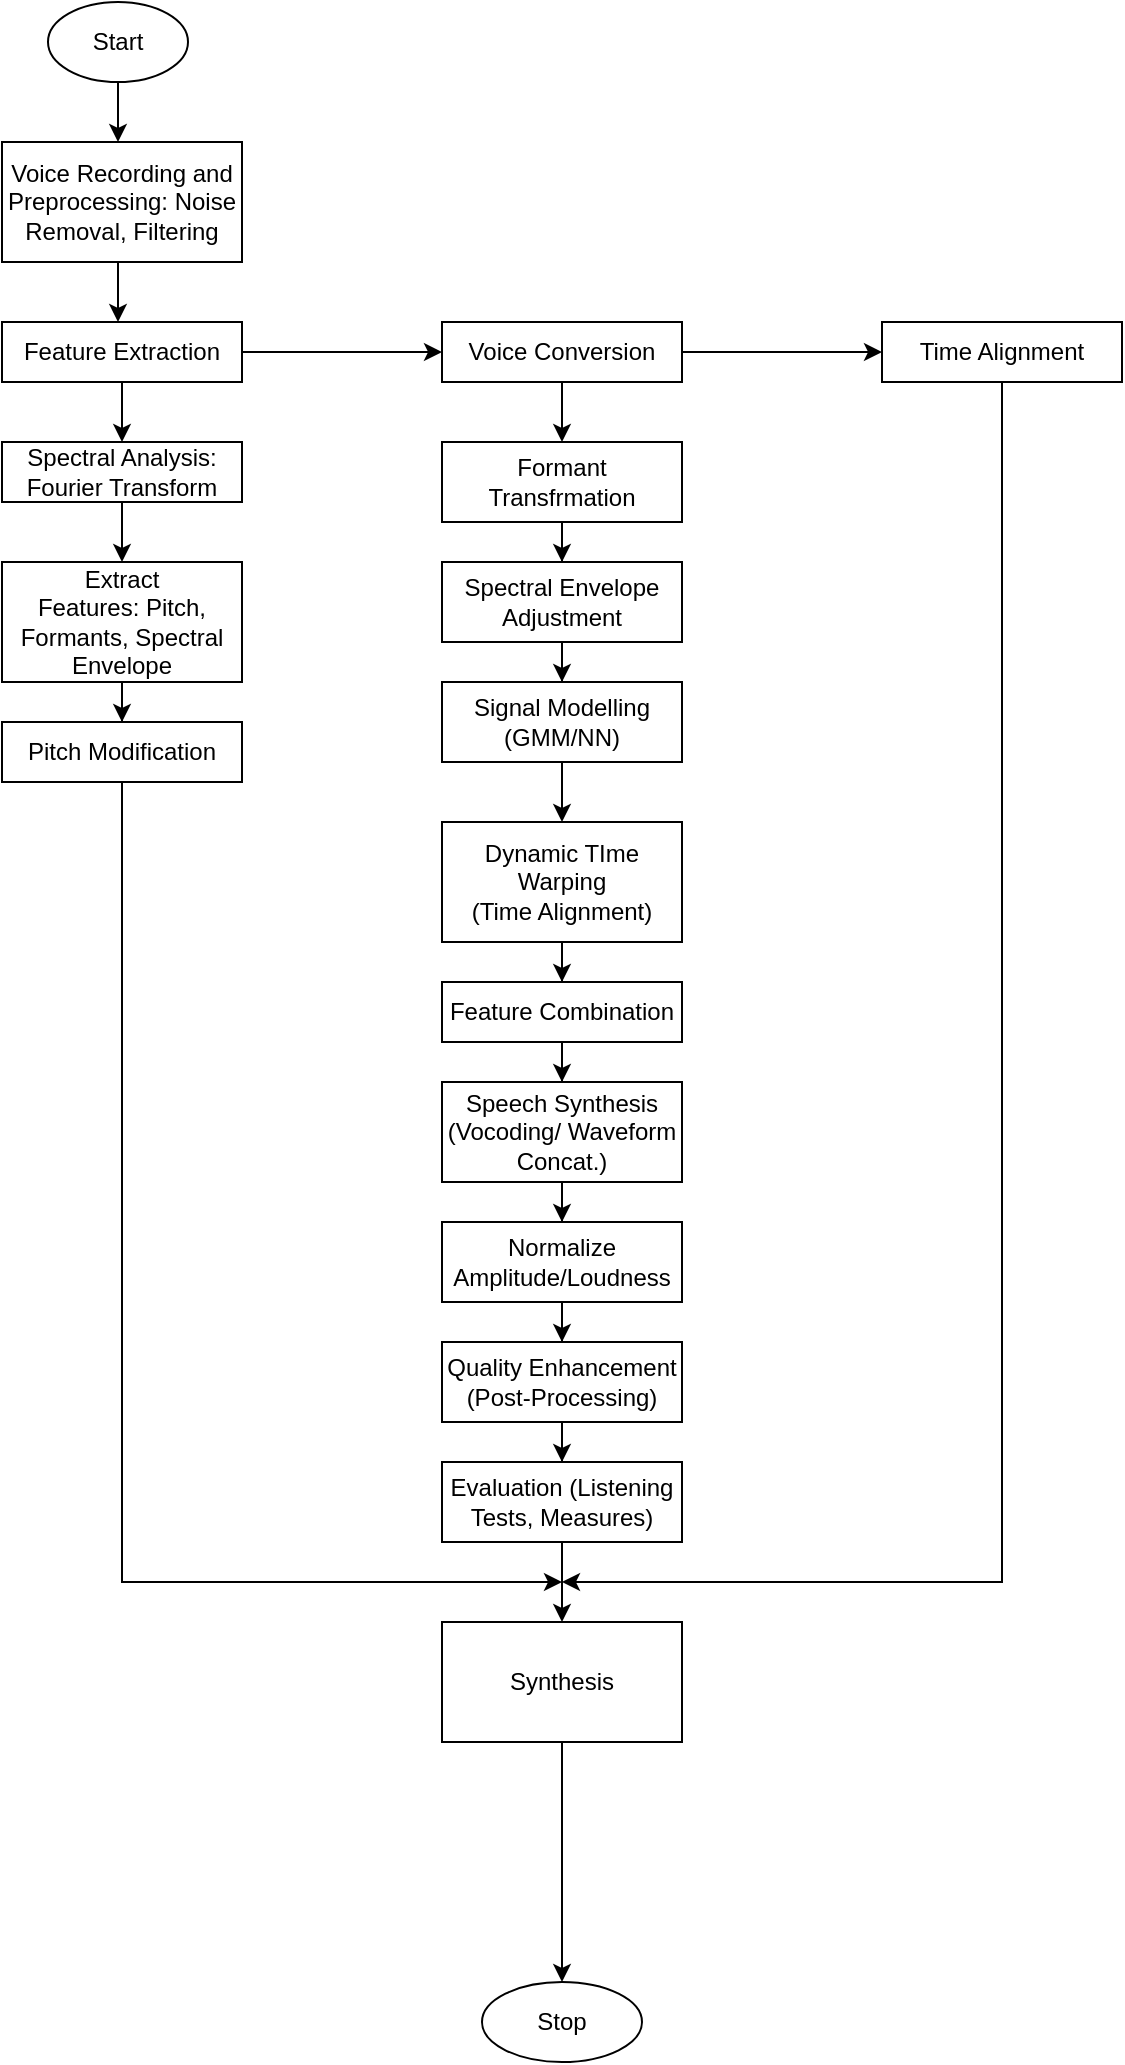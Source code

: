 <mxfile version="22.1.4" type="device">
  <diagram name="Page-1" id="TmYpMpvjXsNQiirnXTXu">
    <mxGraphModel dx="794" dy="503" grid="1" gridSize="10" guides="1" tooltips="1" connect="1" arrows="1" fold="1" page="1" pageScale="1" pageWidth="850" pageHeight="1100" math="0" shadow="0">
      <root>
        <mxCell id="0" />
        <mxCell id="1" parent="0" />
        <mxCell id="RsqvbhM9a30lvWREJkGt-3" value="" style="edgeStyle=orthogonalEdgeStyle;rounded=0;orthogonalLoop=1;jettySize=auto;html=1;" edge="1" parent="1" source="RsqvbhM9a30lvWREJkGt-1">
          <mxGeometry relative="1" as="geometry">
            <mxPoint x="238" y="120" as="targetPoint" />
          </mxGeometry>
        </mxCell>
        <mxCell id="RsqvbhM9a30lvWREJkGt-1" value="Start" style="ellipse;whiteSpace=wrap;html=1;" vertex="1" parent="1">
          <mxGeometry x="203" y="50" width="70" height="40" as="geometry" />
        </mxCell>
        <mxCell id="RsqvbhM9a30lvWREJkGt-5" value="" style="edgeStyle=orthogonalEdgeStyle;rounded=0;orthogonalLoop=1;jettySize=auto;html=1;" edge="1" parent="1">
          <mxGeometry relative="1" as="geometry">
            <mxPoint x="238" y="180" as="sourcePoint" />
            <mxPoint x="238" y="210" as="targetPoint" />
          </mxGeometry>
        </mxCell>
        <mxCell id="RsqvbhM9a30lvWREJkGt-2" value="Voice Recording and Preprocessing: Noise Removal, Filtering" style="whiteSpace=wrap;html=1;" vertex="1" parent="1">
          <mxGeometry x="180" y="120" width="120" height="60" as="geometry" />
        </mxCell>
        <mxCell id="RsqvbhM9a30lvWREJkGt-7" value="" style="edgeStyle=orthogonalEdgeStyle;rounded=0;orthogonalLoop=1;jettySize=auto;html=1;" edge="1" parent="1" source="RsqvbhM9a30lvWREJkGt-4" target="RsqvbhM9a30lvWREJkGt-6">
          <mxGeometry relative="1" as="geometry" />
        </mxCell>
        <mxCell id="RsqvbhM9a30lvWREJkGt-11" value="" style="edgeStyle=orthogonalEdgeStyle;rounded=0;orthogonalLoop=1;jettySize=auto;html=1;" edge="1" parent="1" source="RsqvbhM9a30lvWREJkGt-4" target="RsqvbhM9a30lvWREJkGt-10">
          <mxGeometry relative="1" as="geometry" />
        </mxCell>
        <mxCell id="RsqvbhM9a30lvWREJkGt-4" value="Feature Extraction" style="whiteSpace=wrap;html=1;" vertex="1" parent="1">
          <mxGeometry x="180" y="210" width="120" height="30" as="geometry" />
        </mxCell>
        <mxCell id="RsqvbhM9a30lvWREJkGt-9" value="" style="edgeStyle=orthogonalEdgeStyle;rounded=0;orthogonalLoop=1;jettySize=auto;html=1;" edge="1" parent="1" source="RsqvbhM9a30lvWREJkGt-6" target="RsqvbhM9a30lvWREJkGt-8">
          <mxGeometry relative="1" as="geometry" />
        </mxCell>
        <mxCell id="RsqvbhM9a30lvWREJkGt-17" value="" style="edgeStyle=orthogonalEdgeStyle;rounded=0;orthogonalLoop=1;jettySize=auto;html=1;" edge="1" parent="1" source="RsqvbhM9a30lvWREJkGt-6" target="RsqvbhM9a30lvWREJkGt-16">
          <mxGeometry relative="1" as="geometry" />
        </mxCell>
        <mxCell id="RsqvbhM9a30lvWREJkGt-6" value="Voice Conversion" style="whiteSpace=wrap;html=1;" vertex="1" parent="1">
          <mxGeometry x="400" y="210" width="120" height="30" as="geometry" />
        </mxCell>
        <mxCell id="RsqvbhM9a30lvWREJkGt-8" value="Time Alignment" style="whiteSpace=wrap;html=1;" vertex="1" parent="1">
          <mxGeometry x="620" y="210" width="120" height="30" as="geometry" />
        </mxCell>
        <mxCell id="RsqvbhM9a30lvWREJkGt-13" value="" style="edgeStyle=orthogonalEdgeStyle;rounded=0;orthogonalLoop=1;jettySize=auto;html=1;" edge="1" parent="1" source="RsqvbhM9a30lvWREJkGt-10" target="RsqvbhM9a30lvWREJkGt-12">
          <mxGeometry relative="1" as="geometry" />
        </mxCell>
        <mxCell id="RsqvbhM9a30lvWREJkGt-10" value="Spectral Analysis: Fourier Transform" style="whiteSpace=wrap;html=1;" vertex="1" parent="1">
          <mxGeometry x="180" y="270" width="120" height="30" as="geometry" />
        </mxCell>
        <mxCell id="RsqvbhM9a30lvWREJkGt-15" value="" style="edgeStyle=orthogonalEdgeStyle;rounded=0;orthogonalLoop=1;jettySize=auto;html=1;" edge="1" parent="1" source="RsqvbhM9a30lvWREJkGt-12" target="RsqvbhM9a30lvWREJkGt-14">
          <mxGeometry relative="1" as="geometry" />
        </mxCell>
        <mxCell id="RsqvbhM9a30lvWREJkGt-12" value="Extract Features:&amp;nbsp;Pitch, Formants, Spectral Envelope" style="whiteSpace=wrap;html=1;" vertex="1" parent="1">
          <mxGeometry x="180" y="330" width="120" height="60" as="geometry" />
        </mxCell>
        <mxCell id="RsqvbhM9a30lvWREJkGt-36" style="edgeStyle=orthogonalEdgeStyle;rounded=0;orthogonalLoop=1;jettySize=auto;html=1;exitX=0.5;exitY=1;exitDx=0;exitDy=0;" edge="1" parent="1" source="RsqvbhM9a30lvWREJkGt-14">
          <mxGeometry relative="1" as="geometry">
            <mxPoint x="240" y="430" as="targetPoint" />
          </mxGeometry>
        </mxCell>
        <mxCell id="RsqvbhM9a30lvWREJkGt-14" value="Pitch Modification" style="whiteSpace=wrap;html=1;" vertex="1" parent="1">
          <mxGeometry x="180" y="410" width="120" height="30" as="geometry" />
        </mxCell>
        <mxCell id="RsqvbhM9a30lvWREJkGt-19" value="" style="edgeStyle=orthogonalEdgeStyle;rounded=0;orthogonalLoop=1;jettySize=auto;html=1;" edge="1" parent="1" source="RsqvbhM9a30lvWREJkGt-16" target="RsqvbhM9a30lvWREJkGt-18">
          <mxGeometry relative="1" as="geometry" />
        </mxCell>
        <mxCell id="RsqvbhM9a30lvWREJkGt-16" value="Formant Transfrmation" style="whiteSpace=wrap;html=1;" vertex="1" parent="1">
          <mxGeometry x="400" y="270" width="120" height="40" as="geometry" />
        </mxCell>
        <mxCell id="RsqvbhM9a30lvWREJkGt-21" value="" style="edgeStyle=orthogonalEdgeStyle;rounded=0;orthogonalLoop=1;jettySize=auto;html=1;" edge="1" parent="1" source="RsqvbhM9a30lvWREJkGt-18" target="RsqvbhM9a30lvWREJkGt-20">
          <mxGeometry relative="1" as="geometry" />
        </mxCell>
        <mxCell id="RsqvbhM9a30lvWREJkGt-18" value="Spectral Envelope Adjustment" style="whiteSpace=wrap;html=1;" vertex="1" parent="1">
          <mxGeometry x="400" y="330" width="120" height="40" as="geometry" />
        </mxCell>
        <mxCell id="RsqvbhM9a30lvWREJkGt-23" value="" style="edgeStyle=orthogonalEdgeStyle;rounded=0;orthogonalLoop=1;jettySize=auto;html=1;" edge="1" parent="1" source="RsqvbhM9a30lvWREJkGt-20" target="RsqvbhM9a30lvWREJkGt-22">
          <mxGeometry relative="1" as="geometry" />
        </mxCell>
        <mxCell id="RsqvbhM9a30lvWREJkGt-20" value="Signal Modelling&lt;br&gt;(GMM/NN)" style="whiteSpace=wrap;html=1;" vertex="1" parent="1">
          <mxGeometry x="400" y="390" width="120" height="40" as="geometry" />
        </mxCell>
        <mxCell id="RsqvbhM9a30lvWREJkGt-25" value="" style="edgeStyle=orthogonalEdgeStyle;rounded=0;orthogonalLoop=1;jettySize=auto;html=1;" edge="1" parent="1" source="RsqvbhM9a30lvWREJkGt-22" target="RsqvbhM9a30lvWREJkGt-24">
          <mxGeometry relative="1" as="geometry" />
        </mxCell>
        <mxCell id="RsqvbhM9a30lvWREJkGt-22" value="Dynamic TIme Warping&lt;br&gt;(Time Alignment)" style="whiteSpace=wrap;html=1;" vertex="1" parent="1">
          <mxGeometry x="400" y="460" width="120" height="60" as="geometry" />
        </mxCell>
        <mxCell id="RsqvbhM9a30lvWREJkGt-27" value="" style="edgeStyle=orthogonalEdgeStyle;rounded=0;orthogonalLoop=1;jettySize=auto;html=1;" edge="1" parent="1" source="RsqvbhM9a30lvWREJkGt-24" target="RsqvbhM9a30lvWREJkGt-26">
          <mxGeometry relative="1" as="geometry" />
        </mxCell>
        <mxCell id="RsqvbhM9a30lvWREJkGt-24" value="Feature Combination" style="whiteSpace=wrap;html=1;" vertex="1" parent="1">
          <mxGeometry x="400" y="540" width="120" height="30" as="geometry" />
        </mxCell>
        <mxCell id="RsqvbhM9a30lvWREJkGt-26" value="&lt;div&gt;Speech Synthesis (Vocoding/&amp;nbsp;&lt;span style=&quot;background-color: initial;&quot;&gt;Waveform Concat.)&lt;/span&gt;&lt;/div&gt;" style="whiteSpace=wrap;html=1;" vertex="1" parent="1">
          <mxGeometry x="400" y="590" width="120" height="50" as="geometry" />
        </mxCell>
        <mxCell id="RsqvbhM9a30lvWREJkGt-31" value="" style="edgeStyle=orthogonalEdgeStyle;rounded=0;orthogonalLoop=1;jettySize=auto;html=1;exitX=0.5;exitY=1;exitDx=0;exitDy=0;" edge="1" parent="1" source="RsqvbhM9a30lvWREJkGt-26" target="RsqvbhM9a30lvWREJkGt-30">
          <mxGeometry relative="1" as="geometry">
            <mxPoint x="460" y="720" as="sourcePoint" />
            <Array as="points" />
          </mxGeometry>
        </mxCell>
        <mxCell id="RsqvbhM9a30lvWREJkGt-33" value="" style="edgeStyle=orthogonalEdgeStyle;rounded=0;orthogonalLoop=1;jettySize=auto;html=1;" edge="1" parent="1" source="RsqvbhM9a30lvWREJkGt-30" target="RsqvbhM9a30lvWREJkGt-32">
          <mxGeometry relative="1" as="geometry" />
        </mxCell>
        <mxCell id="RsqvbhM9a30lvWREJkGt-30" value="Normalize Amplitude/Loudness" style="whiteSpace=wrap;html=1;" vertex="1" parent="1">
          <mxGeometry x="400" y="660" width="120" height="40" as="geometry" />
        </mxCell>
        <mxCell id="RsqvbhM9a30lvWREJkGt-35" value="" style="edgeStyle=orthogonalEdgeStyle;rounded=0;orthogonalLoop=1;jettySize=auto;html=1;" edge="1" parent="1" source="RsqvbhM9a30lvWREJkGt-32" target="RsqvbhM9a30lvWREJkGt-34">
          <mxGeometry relative="1" as="geometry" />
        </mxCell>
        <mxCell id="RsqvbhM9a30lvWREJkGt-32" value="Quality Enhancement (Post-Processing)" style="whiteSpace=wrap;html=1;" vertex="1" parent="1">
          <mxGeometry x="400" y="720" width="120" height="40" as="geometry" />
        </mxCell>
        <mxCell id="RsqvbhM9a30lvWREJkGt-38" value="" style="edgeStyle=orthogonalEdgeStyle;rounded=0;orthogonalLoop=1;jettySize=auto;html=1;" edge="1" parent="1" source="RsqvbhM9a30lvWREJkGt-34" target="RsqvbhM9a30lvWREJkGt-37">
          <mxGeometry relative="1" as="geometry" />
        </mxCell>
        <mxCell id="RsqvbhM9a30lvWREJkGt-34" value="Evaluation (Listening Tests, Measures)" style="whiteSpace=wrap;html=1;" vertex="1" parent="1">
          <mxGeometry x="400" y="780" width="120" height="40" as="geometry" />
        </mxCell>
        <mxCell id="RsqvbhM9a30lvWREJkGt-44" value="" style="edgeStyle=orthogonalEdgeStyle;rounded=0;orthogonalLoop=1;jettySize=auto;html=1;" edge="1" parent="1" source="RsqvbhM9a30lvWREJkGt-37" target="RsqvbhM9a30lvWREJkGt-43">
          <mxGeometry relative="1" as="geometry" />
        </mxCell>
        <mxCell id="RsqvbhM9a30lvWREJkGt-37" value="Synthesis" style="rounded=0;whiteSpace=wrap;html=1;" vertex="1" parent="1">
          <mxGeometry x="400" y="860" width="120" height="60" as="geometry" />
        </mxCell>
        <mxCell id="RsqvbhM9a30lvWREJkGt-39" value="" style="endArrow=classic;html=1;rounded=0;exitX=0.5;exitY=1;exitDx=0;exitDy=0;" edge="1" parent="1" source="RsqvbhM9a30lvWREJkGt-14">
          <mxGeometry width="50" height="50" relative="1" as="geometry">
            <mxPoint x="380" y="560" as="sourcePoint" />
            <mxPoint x="460" y="840" as="targetPoint" />
            <Array as="points">
              <mxPoint x="240" y="840" />
            </Array>
          </mxGeometry>
        </mxCell>
        <mxCell id="RsqvbhM9a30lvWREJkGt-42" value="" style="endArrow=classic;html=1;rounded=0;exitX=0.5;exitY=1;exitDx=0;exitDy=0;" edge="1" parent="1" source="RsqvbhM9a30lvWREJkGt-8">
          <mxGeometry width="50" height="50" relative="1" as="geometry">
            <mxPoint x="380" y="360" as="sourcePoint" />
            <mxPoint x="460" y="840" as="targetPoint" />
            <Array as="points">
              <mxPoint x="680" y="840" />
            </Array>
          </mxGeometry>
        </mxCell>
        <mxCell id="RsqvbhM9a30lvWREJkGt-43" value="Stop" style="ellipse;whiteSpace=wrap;html=1;rounded=0;" vertex="1" parent="1">
          <mxGeometry x="420" y="1040" width="80" height="40" as="geometry" />
        </mxCell>
      </root>
    </mxGraphModel>
  </diagram>
</mxfile>
